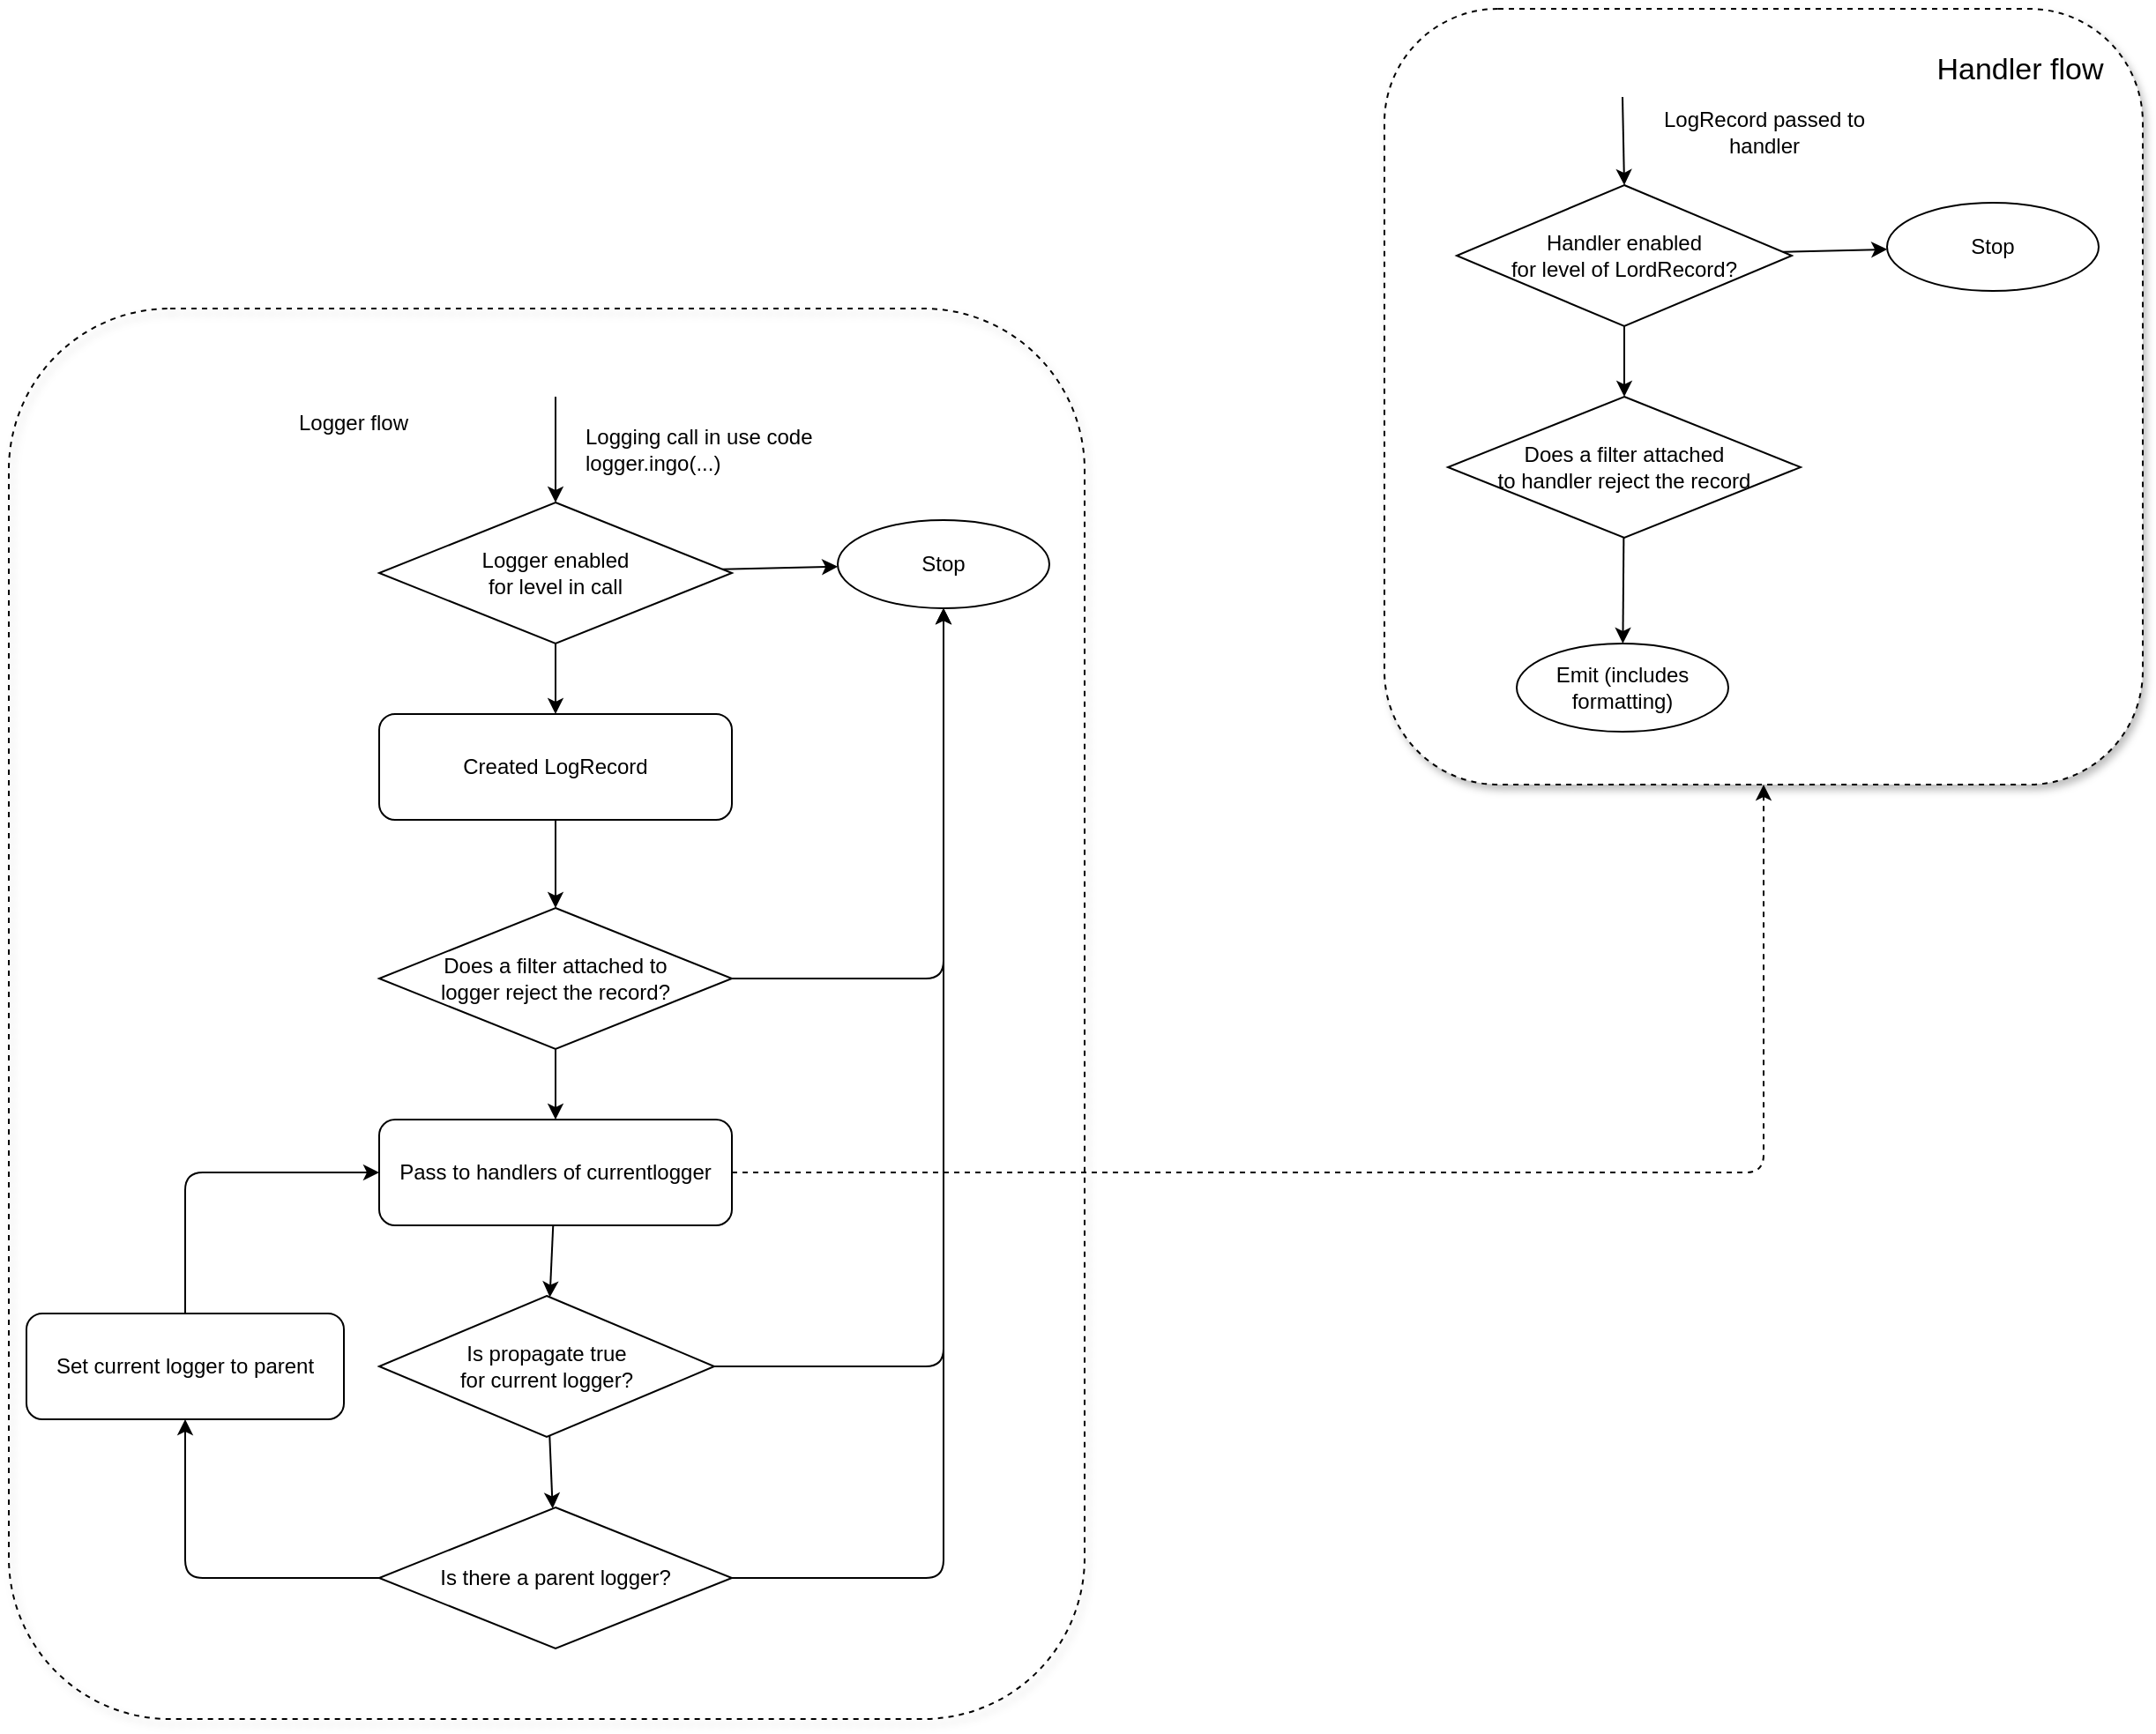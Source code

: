 <mxfile>
    <diagram id="opscXPPlf9U1it4vBJT-" name="Page-1">
        <mxGraphModel dx="1630" dy="716" grid="1" gridSize="10" guides="1" tooltips="1" connect="1" arrows="1" fold="1" page="1" pageScale="1" pageWidth="850" pageHeight="1100" math="0" shadow="0">
            <root>
                <mxCell id="0"/>
                <mxCell id="1" parent="0"/>
                <mxCell id="38" value="" style="rounded=1;whiteSpace=wrap;html=1;shadow=1;glass=0;dashed=1;sketch=0;" vertex="1" parent="1">
                    <mxGeometry x="890" y="90" width="430" height="440" as="geometry"/>
                </mxCell>
                <mxCell id="37" value="" style="rounded=1;whiteSpace=wrap;html=1;fillColor=none;glass=0;shadow=1;dashed=1;" vertex="1" parent="1">
                    <mxGeometry x="110" y="260" width="610" height="800" as="geometry"/>
                </mxCell>
                <mxCell id="14" value="" style="edgeStyle=none;html=1;" edge="1" parent="1" source="2" target="5">
                    <mxGeometry relative="1" as="geometry"/>
                </mxCell>
                <mxCell id="2" value="Created LogRecord" style="rounded=1;whiteSpace=wrap;html=1;" vertex="1" parent="1">
                    <mxGeometry x="320" y="490" width="200" height="60" as="geometry"/>
                </mxCell>
                <mxCell id="13" value="" style="edgeStyle=none;html=1;" edge="1" parent="1" source="3" target="2">
                    <mxGeometry relative="1" as="geometry"/>
                </mxCell>
                <mxCell id="25" value="" style="edgeStyle=none;html=1;" edge="1" parent="1" source="3" target="21">
                    <mxGeometry relative="1" as="geometry"/>
                </mxCell>
                <mxCell id="3" value="Logger enabled&lt;br&gt;for level in call" style="rhombus;whiteSpace=wrap;html=1;" vertex="1" parent="1">
                    <mxGeometry x="320" y="370" width="200" height="80" as="geometry"/>
                </mxCell>
                <mxCell id="16" value="" style="edgeStyle=none;html=1;" edge="1" parent="1" source="5" target="8">
                    <mxGeometry relative="1" as="geometry"/>
                </mxCell>
                <mxCell id="22" style="edgeStyle=none;html=1;entryX=0.5;entryY=1;entryDx=0;entryDy=0;exitX=1;exitY=0.5;exitDx=0;exitDy=0;" edge="1" parent="1" source="5" target="21">
                    <mxGeometry relative="1" as="geometry">
                        <Array as="points">
                            <mxPoint x="640" y="640"/>
                        </Array>
                    </mxGeometry>
                </mxCell>
                <mxCell id="5" value="Does a filter attached to&lt;br&gt;logger reject the record?" style="rhombus;whiteSpace=wrap;html=1;" vertex="1" parent="1">
                    <mxGeometry x="320" y="600" width="200" height="80" as="geometry"/>
                </mxCell>
                <mxCell id="18" value="" style="edgeStyle=none;html=1;" edge="1" parent="1" source="6" target="7">
                    <mxGeometry relative="1" as="geometry"/>
                </mxCell>
                <mxCell id="23" style="edgeStyle=none;html=1;entryX=0.5;entryY=1;entryDx=0;entryDy=0;exitX=1;exitY=0.5;exitDx=0;exitDy=0;" edge="1" parent="1" source="6" target="21">
                    <mxGeometry relative="1" as="geometry">
                        <Array as="points">
                            <mxPoint x="640" y="860"/>
                        </Array>
                    </mxGeometry>
                </mxCell>
                <mxCell id="6" value="Is propagate true&lt;br&gt;for current logger?" style="rhombus;whiteSpace=wrap;html=1;" vertex="1" parent="1">
                    <mxGeometry x="320" y="820" width="190" height="80" as="geometry"/>
                </mxCell>
                <mxCell id="19" style="edgeStyle=none;html=1;exitX=0;exitY=0.5;exitDx=0;exitDy=0;entryX=0.5;entryY=1;entryDx=0;entryDy=0;" edge="1" parent="1" source="7" target="9">
                    <mxGeometry relative="1" as="geometry">
                        <Array as="points">
                            <mxPoint x="210" y="980"/>
                        </Array>
                    </mxGeometry>
                </mxCell>
                <mxCell id="24" style="edgeStyle=none;html=1;entryX=0.5;entryY=1;entryDx=0;entryDy=0;exitX=1;exitY=0.5;exitDx=0;exitDy=0;" edge="1" parent="1" source="7" target="21">
                    <mxGeometry relative="1" as="geometry">
                        <Array as="points">
                            <mxPoint x="640" y="980"/>
                        </Array>
                    </mxGeometry>
                </mxCell>
                <mxCell id="7" value="Is there a parent logger?" style="rhombus;whiteSpace=wrap;html=1;" vertex="1" parent="1">
                    <mxGeometry x="320" y="940" width="200" height="80" as="geometry"/>
                </mxCell>
                <mxCell id="17" value="" style="edgeStyle=none;html=1;" edge="1" parent="1" source="8" target="6">
                    <mxGeometry relative="1" as="geometry"/>
                </mxCell>
                <mxCell id="43" style="edgeStyle=none;html=1;entryX=0.5;entryY=1;entryDx=0;entryDy=0;fontSize=17;dashed=1;" edge="1" parent="1" source="8" target="38">
                    <mxGeometry relative="1" as="geometry">
                        <Array as="points">
                            <mxPoint x="1105" y="750"/>
                        </Array>
                    </mxGeometry>
                </mxCell>
                <mxCell id="8" value="Pass to handlers of currentlogger" style="rounded=1;whiteSpace=wrap;html=1;" vertex="1" parent="1">
                    <mxGeometry x="320" y="720" width="200" height="60" as="geometry"/>
                </mxCell>
                <mxCell id="20" style="edgeStyle=none;html=1;entryX=0;entryY=0.5;entryDx=0;entryDy=0;" edge="1" parent="1" source="9" target="8">
                    <mxGeometry relative="1" as="geometry">
                        <Array as="points">
                            <mxPoint x="210" y="750"/>
                        </Array>
                    </mxGeometry>
                </mxCell>
                <mxCell id="9" value="Set current logger to parent" style="rounded=1;whiteSpace=wrap;html=1;" vertex="1" parent="1">
                    <mxGeometry x="120" y="830" width="180" height="60" as="geometry"/>
                </mxCell>
                <mxCell id="21" value="Stop" style="ellipse;whiteSpace=wrap;html=1;" vertex="1" parent="1">
                    <mxGeometry x="580" y="380" width="120" height="50" as="geometry"/>
                </mxCell>
                <mxCell id="39" value="" style="edgeStyle=none;html=1;" edge="1" parent="1" source="26" target="27">
                    <mxGeometry relative="1" as="geometry"/>
                </mxCell>
                <mxCell id="41" value="" style="edgeStyle=none;html=1;" edge="1" parent="1" source="26" target="28">
                    <mxGeometry relative="1" as="geometry"/>
                </mxCell>
                <mxCell id="26" value="Handler enabled&lt;br&gt;for level of LordRecord?" style="rhombus;whiteSpace=wrap;html=1;" vertex="1" parent="1">
                    <mxGeometry x="931" y="190" width="190" height="80" as="geometry"/>
                </mxCell>
                <mxCell id="40" value="" style="edgeStyle=none;html=1;" edge="1" parent="1" source="27" target="29">
                    <mxGeometry relative="1" as="geometry"/>
                </mxCell>
                <mxCell id="27" value="Does a filter attached&lt;br&gt;to handler reject the record" style="rhombus;whiteSpace=wrap;html=1;" vertex="1" parent="1">
                    <mxGeometry x="926" y="310" width="200" height="80" as="geometry"/>
                </mxCell>
                <mxCell id="28" value="Stop" style="ellipse;whiteSpace=wrap;html=1;" vertex="1" parent="1">
                    <mxGeometry x="1175" y="200" width="120" height="50" as="geometry"/>
                </mxCell>
                <mxCell id="29" value="Emit (includes formatting)" style="ellipse;whiteSpace=wrap;html=1;" vertex="1" parent="1">
                    <mxGeometry x="965" y="450" width="120" height="50" as="geometry"/>
                </mxCell>
                <mxCell id="30" value="&lt;div&gt;LogRecord passed to&lt;/div&gt;&lt;div&gt;handler&lt;/div&gt;" style="text;html=1;align=center;verticalAlign=middle;resizable=0;points=[];autosize=1;strokeColor=none;fillColor=none;" vertex="1" parent="1">
                    <mxGeometry x="1035" y="140" width="140" height="40" as="geometry"/>
                </mxCell>
                <mxCell id="31" value="Handler flow" style="text;html=1;align=center;verticalAlign=middle;resizable=0;points=[];autosize=1;strokeColor=none;fillColor=none;fontSize=17;" vertex="1" parent="1">
                    <mxGeometry x="1190" y="110" width="120" height="30" as="geometry"/>
                </mxCell>
                <mxCell id="32" value="&lt;div&gt;Logging call in use code&lt;/div&gt;&lt;div&gt;logger.ingo(...)&lt;/div&gt;" style="text;html=1;align=left;verticalAlign=middle;resizable=0;points=[];autosize=1;strokeColor=none;fillColor=none;" vertex="1" parent="1">
                    <mxGeometry x="435" y="320" width="150" height="40" as="geometry"/>
                </mxCell>
                <mxCell id="33" value="Logger flow" style="text;html=1;align=center;verticalAlign=middle;resizable=0;points=[];autosize=1;strokeColor=none;fillColor=none;" vertex="1" parent="1">
                    <mxGeometry x="260" y="310" width="90" height="30" as="geometry"/>
                </mxCell>
                <mxCell id="34" value="" style="endArrow=classic;html=1;entryX=0.5;entryY=0;entryDx=0;entryDy=0;" edge="1" parent="1" target="3">
                    <mxGeometry width="50" height="50" relative="1" as="geometry">
                        <mxPoint x="420" y="310" as="sourcePoint"/>
                        <mxPoint x="440" y="220" as="targetPoint"/>
                    </mxGeometry>
                </mxCell>
                <mxCell id="42" value="" style="endArrow=classic;html=1;entryX=0.5;entryY=0;entryDx=0;entryDy=0;" edge="1" parent="1" target="26">
                    <mxGeometry width="50" height="50" relative="1" as="geometry">
                        <mxPoint x="1025" y="140" as="sourcePoint"/>
                        <mxPoint x="1075" y="80" as="targetPoint"/>
                    </mxGeometry>
                </mxCell>
            </root>
        </mxGraphModel>
    </diagram>
</mxfile>